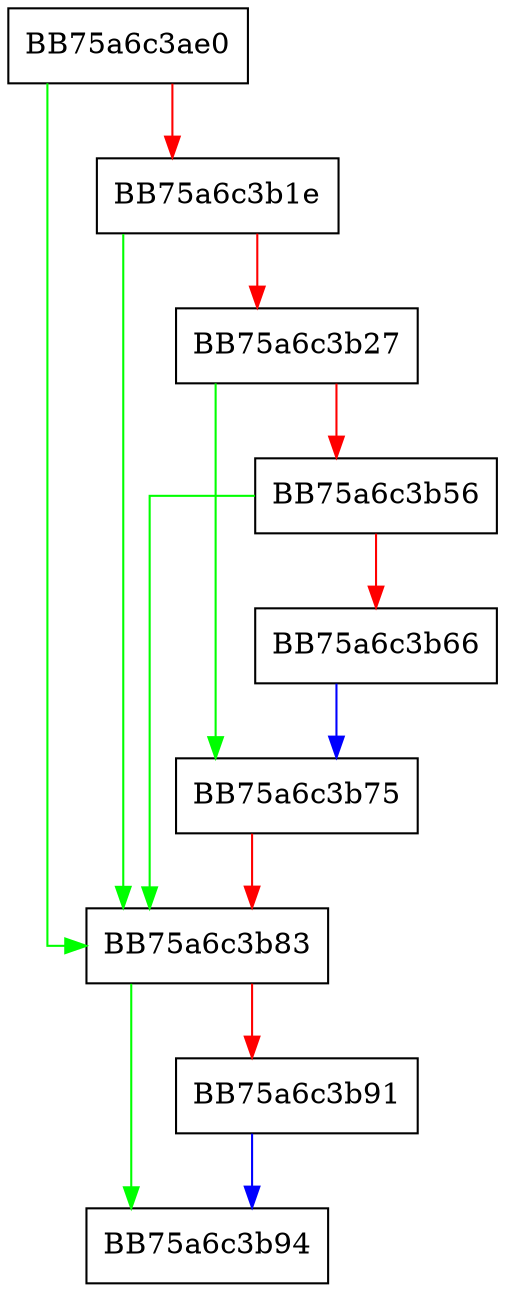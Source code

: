 digraph mmap32_max {
  node [shape="box"];
  graph [splines=ortho];
  BB75a6c3ae0 -> BB75a6c3b83 [color="green"];
  BB75a6c3ae0 -> BB75a6c3b1e [color="red"];
  BB75a6c3b1e -> BB75a6c3b83 [color="green"];
  BB75a6c3b1e -> BB75a6c3b27 [color="red"];
  BB75a6c3b27 -> BB75a6c3b75 [color="green"];
  BB75a6c3b27 -> BB75a6c3b56 [color="red"];
  BB75a6c3b56 -> BB75a6c3b83 [color="green"];
  BB75a6c3b56 -> BB75a6c3b66 [color="red"];
  BB75a6c3b66 -> BB75a6c3b75 [color="blue"];
  BB75a6c3b75 -> BB75a6c3b83 [color="red"];
  BB75a6c3b83 -> BB75a6c3b94 [color="green"];
  BB75a6c3b83 -> BB75a6c3b91 [color="red"];
  BB75a6c3b91 -> BB75a6c3b94 [color="blue"];
}